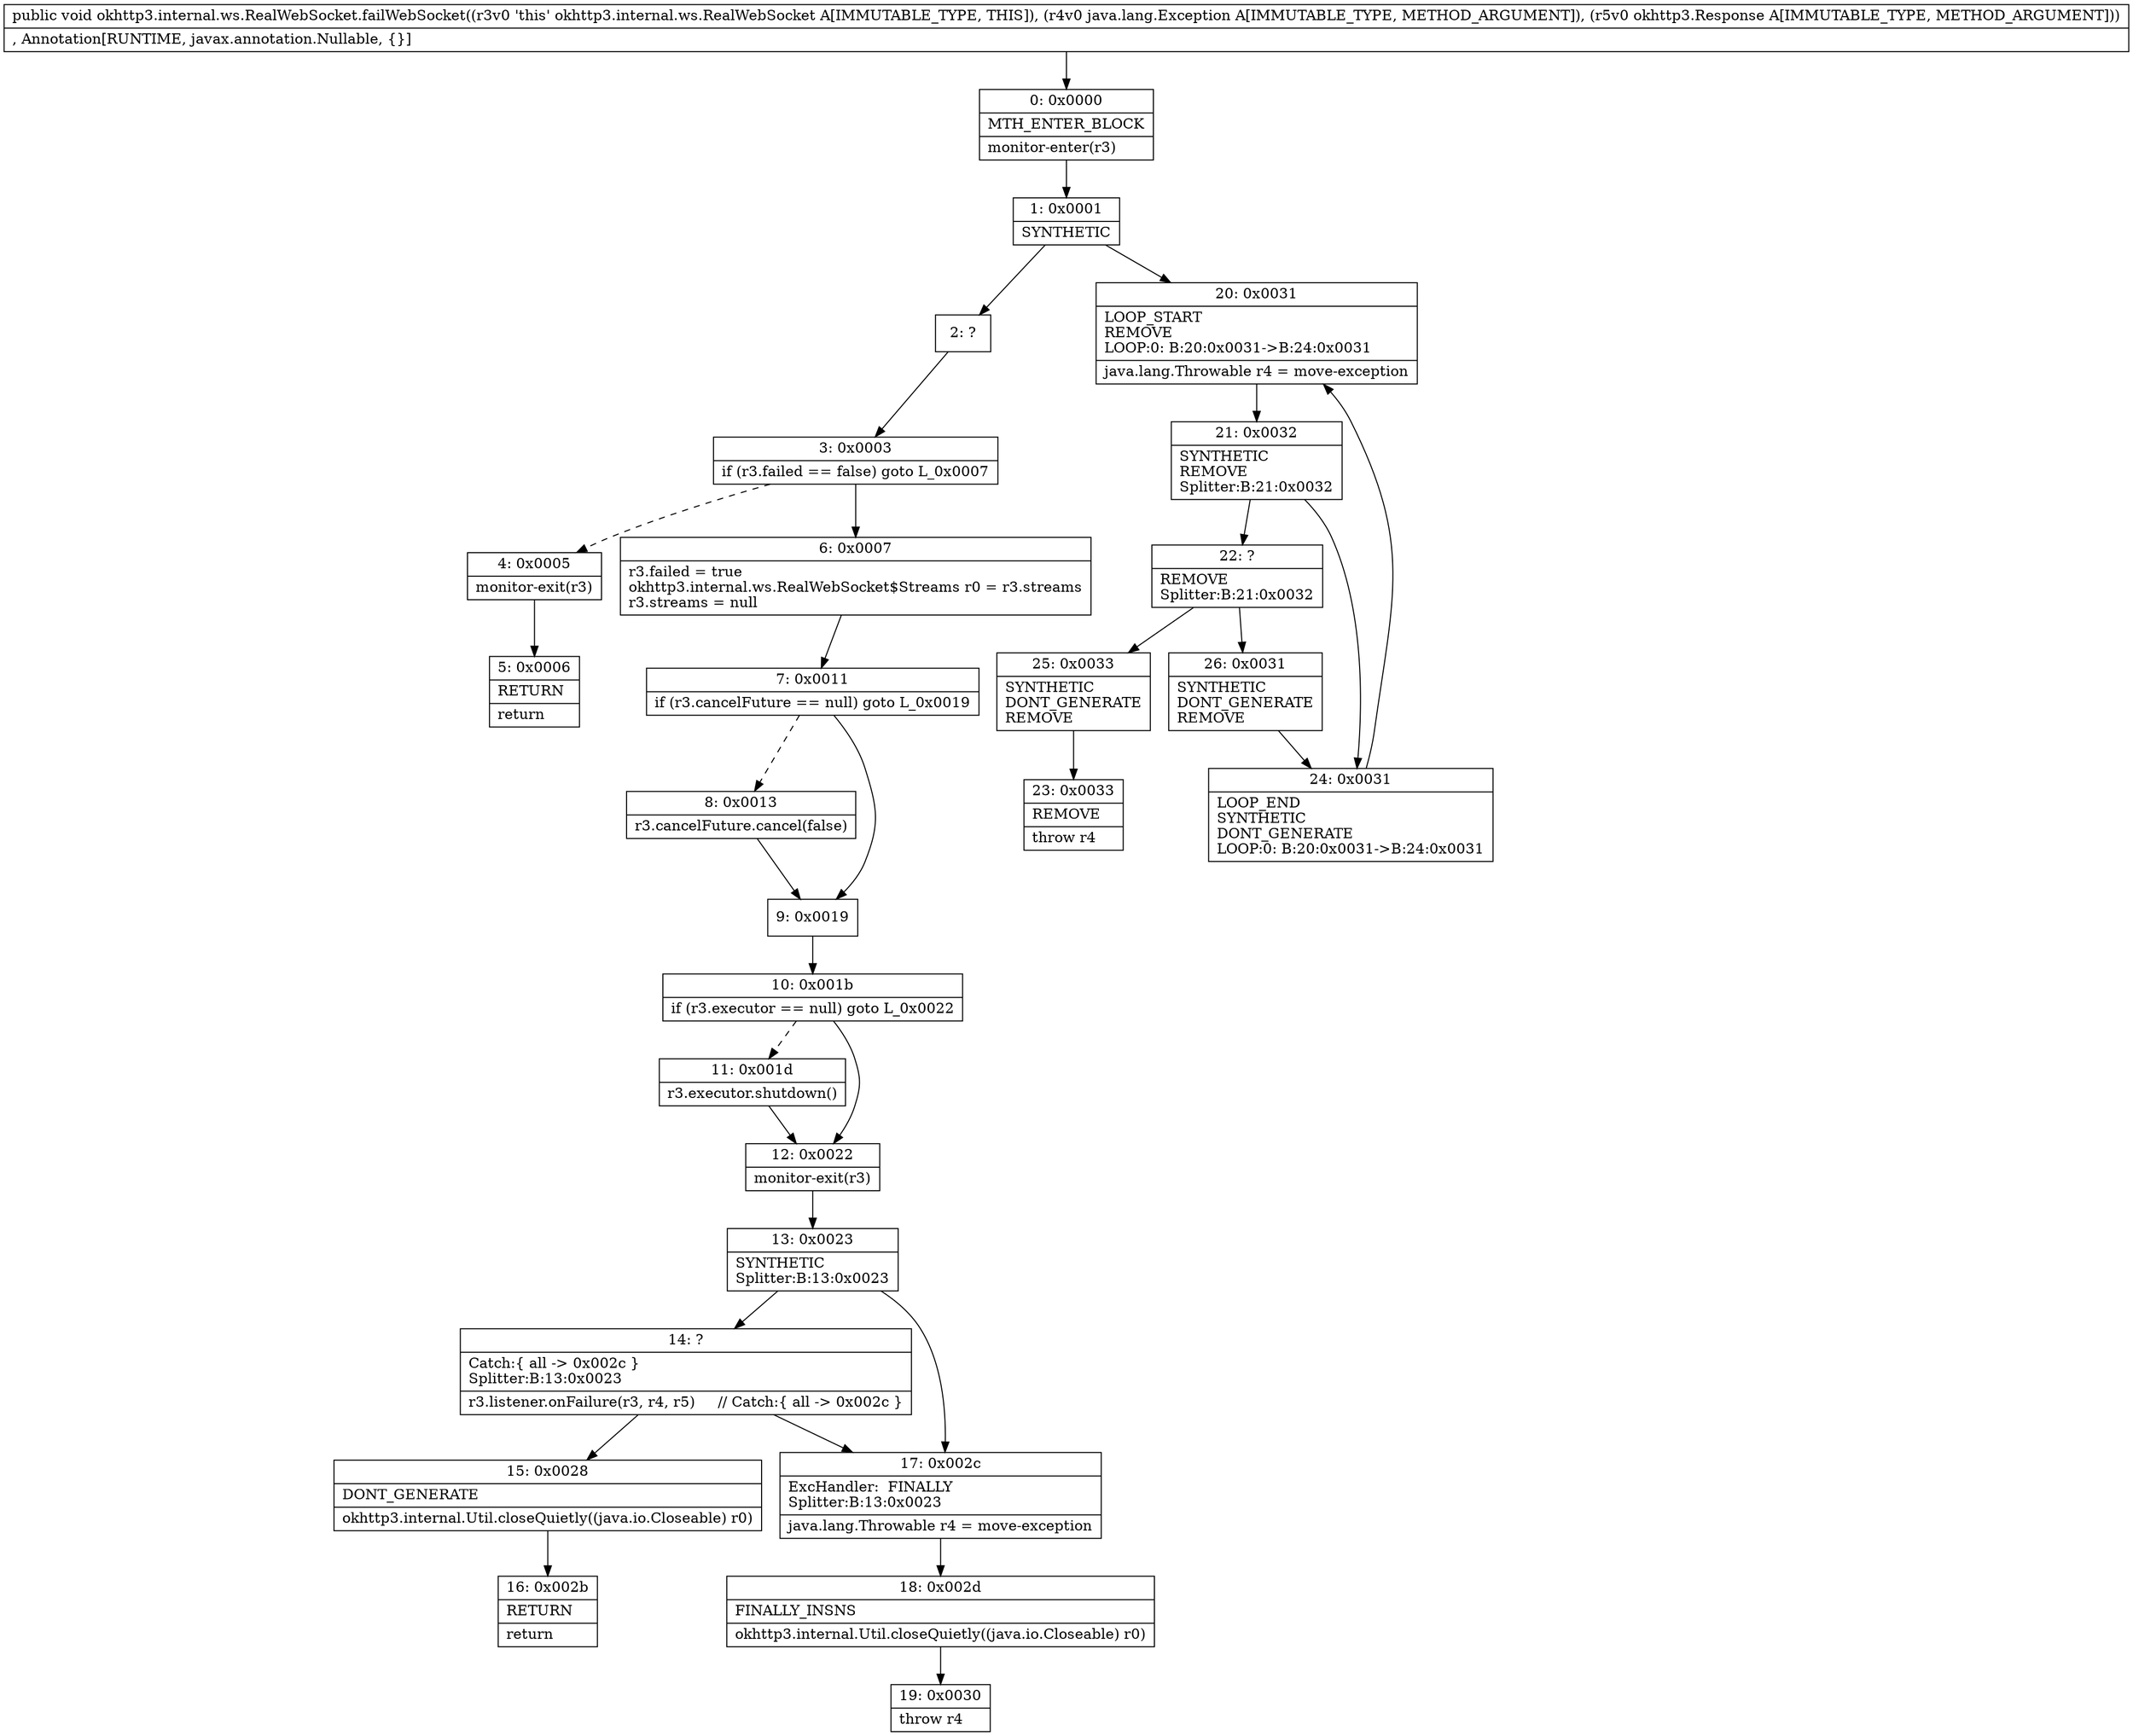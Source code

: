 digraph "CFG forokhttp3.internal.ws.RealWebSocket.failWebSocket(Ljava\/lang\/Exception;Lokhttp3\/Response;)V" {
Node_0 [shape=record,label="{0\:\ 0x0000|MTH_ENTER_BLOCK\l|monitor\-enter(r3)\l}"];
Node_1 [shape=record,label="{1\:\ 0x0001|SYNTHETIC\l}"];
Node_2 [shape=record,label="{2\:\ ?}"];
Node_3 [shape=record,label="{3\:\ 0x0003|if (r3.failed == false) goto L_0x0007\l}"];
Node_4 [shape=record,label="{4\:\ 0x0005|monitor\-exit(r3)\l}"];
Node_5 [shape=record,label="{5\:\ 0x0006|RETURN\l|return\l}"];
Node_6 [shape=record,label="{6\:\ 0x0007|r3.failed = true\lokhttp3.internal.ws.RealWebSocket$Streams r0 = r3.streams\lr3.streams = null\l}"];
Node_7 [shape=record,label="{7\:\ 0x0011|if (r3.cancelFuture == null) goto L_0x0019\l}"];
Node_8 [shape=record,label="{8\:\ 0x0013|r3.cancelFuture.cancel(false)\l}"];
Node_9 [shape=record,label="{9\:\ 0x0019}"];
Node_10 [shape=record,label="{10\:\ 0x001b|if (r3.executor == null) goto L_0x0022\l}"];
Node_11 [shape=record,label="{11\:\ 0x001d|r3.executor.shutdown()\l}"];
Node_12 [shape=record,label="{12\:\ 0x0022|monitor\-exit(r3)\l}"];
Node_13 [shape=record,label="{13\:\ 0x0023|SYNTHETIC\lSplitter:B:13:0x0023\l}"];
Node_14 [shape=record,label="{14\:\ ?|Catch:\{ all \-\> 0x002c \}\lSplitter:B:13:0x0023\l|r3.listener.onFailure(r3, r4, r5)     \/\/ Catch:\{ all \-\> 0x002c \}\l}"];
Node_15 [shape=record,label="{15\:\ 0x0028|DONT_GENERATE\l|okhttp3.internal.Util.closeQuietly((java.io.Closeable) r0)\l}"];
Node_16 [shape=record,label="{16\:\ 0x002b|RETURN\l|return\l}"];
Node_17 [shape=record,label="{17\:\ 0x002c|ExcHandler:  FINALLY\lSplitter:B:13:0x0023\l|java.lang.Throwable r4 = move\-exception\l}"];
Node_18 [shape=record,label="{18\:\ 0x002d|FINALLY_INSNS\l|okhttp3.internal.Util.closeQuietly((java.io.Closeable) r0)\l}"];
Node_19 [shape=record,label="{19\:\ 0x0030|throw r4\l}"];
Node_20 [shape=record,label="{20\:\ 0x0031|LOOP_START\lREMOVE\lLOOP:0: B:20:0x0031\-\>B:24:0x0031\l|java.lang.Throwable r4 = move\-exception\l}"];
Node_21 [shape=record,label="{21\:\ 0x0032|SYNTHETIC\lREMOVE\lSplitter:B:21:0x0032\l}"];
Node_22 [shape=record,label="{22\:\ ?|REMOVE\lSplitter:B:21:0x0032\l}"];
Node_23 [shape=record,label="{23\:\ 0x0033|REMOVE\l|throw r4\l}"];
Node_24 [shape=record,label="{24\:\ 0x0031|LOOP_END\lSYNTHETIC\lDONT_GENERATE\lLOOP:0: B:20:0x0031\-\>B:24:0x0031\l}"];
Node_25 [shape=record,label="{25\:\ 0x0033|SYNTHETIC\lDONT_GENERATE\lREMOVE\l}"];
Node_26 [shape=record,label="{26\:\ 0x0031|SYNTHETIC\lDONT_GENERATE\lREMOVE\l}"];
MethodNode[shape=record,label="{public void okhttp3.internal.ws.RealWebSocket.failWebSocket((r3v0 'this' okhttp3.internal.ws.RealWebSocket A[IMMUTABLE_TYPE, THIS]), (r4v0 java.lang.Exception A[IMMUTABLE_TYPE, METHOD_ARGUMENT]), (r5v0 okhttp3.Response A[IMMUTABLE_TYPE, METHOD_ARGUMENT]))  | , Annotation[RUNTIME, javax.annotation.Nullable, \{\}]\l}"];
MethodNode -> Node_0;
Node_0 -> Node_1;
Node_1 -> Node_2;
Node_1 -> Node_20;
Node_2 -> Node_3;
Node_3 -> Node_4[style=dashed];
Node_3 -> Node_6;
Node_4 -> Node_5;
Node_6 -> Node_7;
Node_7 -> Node_8[style=dashed];
Node_7 -> Node_9;
Node_8 -> Node_9;
Node_9 -> Node_10;
Node_10 -> Node_11[style=dashed];
Node_10 -> Node_12;
Node_11 -> Node_12;
Node_12 -> Node_13;
Node_13 -> Node_14;
Node_13 -> Node_17;
Node_14 -> Node_15;
Node_14 -> Node_17;
Node_15 -> Node_16;
Node_17 -> Node_18;
Node_18 -> Node_19;
Node_20 -> Node_21;
Node_21 -> Node_22;
Node_21 -> Node_24;
Node_22 -> Node_25;
Node_22 -> Node_26;
Node_24 -> Node_20;
Node_25 -> Node_23;
Node_26 -> Node_24;
}

